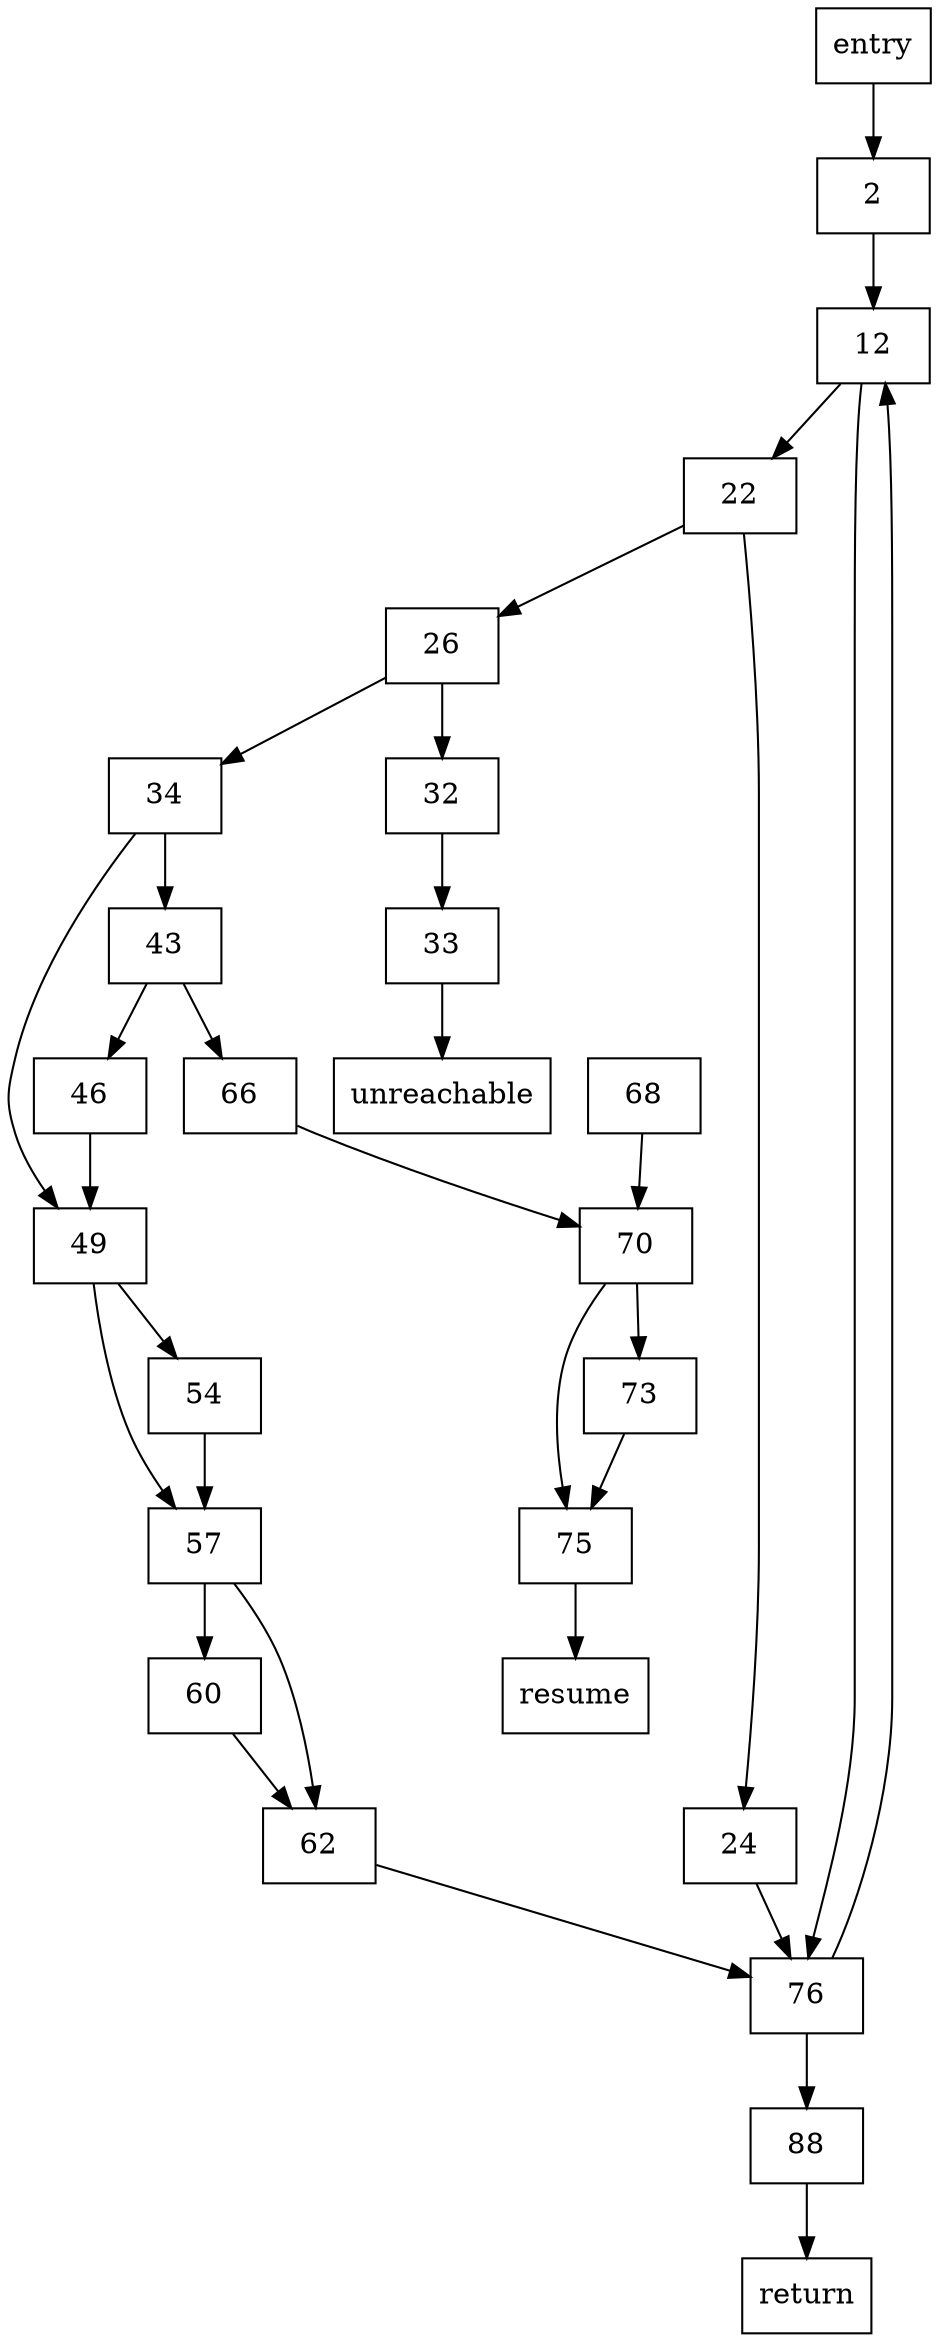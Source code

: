 digraph "CFG" {
  node [shape=box];
  "entry" -> "2";
  "2" -> "12";
  "12" -> "22";
  "12" -> "76";
  "22" -> "24";
  "22" -> "26";
  "24" -> "76";
  "26" -> "32";
  "26" -> "34";
  "32" -> "33";
  "33" -> "unreachable";
  "34" -> "43";
  "34" -> "49";
  "43" -> "46";
  "43" -> "66";
  "46" -> "49";
  "49" -> "54";
  "49" -> "57";
  "54" -> "57";
  "57" -> "60";
  "57" -> "62";
  "60" -> "62";
  "62" -> "76";
  "66" -> "70";
  "68" -> "70";
  "70" -> "73";
  "70" -> "75";
  "73" -> "75";
  "75" -> "resume";
  "76" -> "12";
  "76" -> "88";
  "88" -> "return";

}